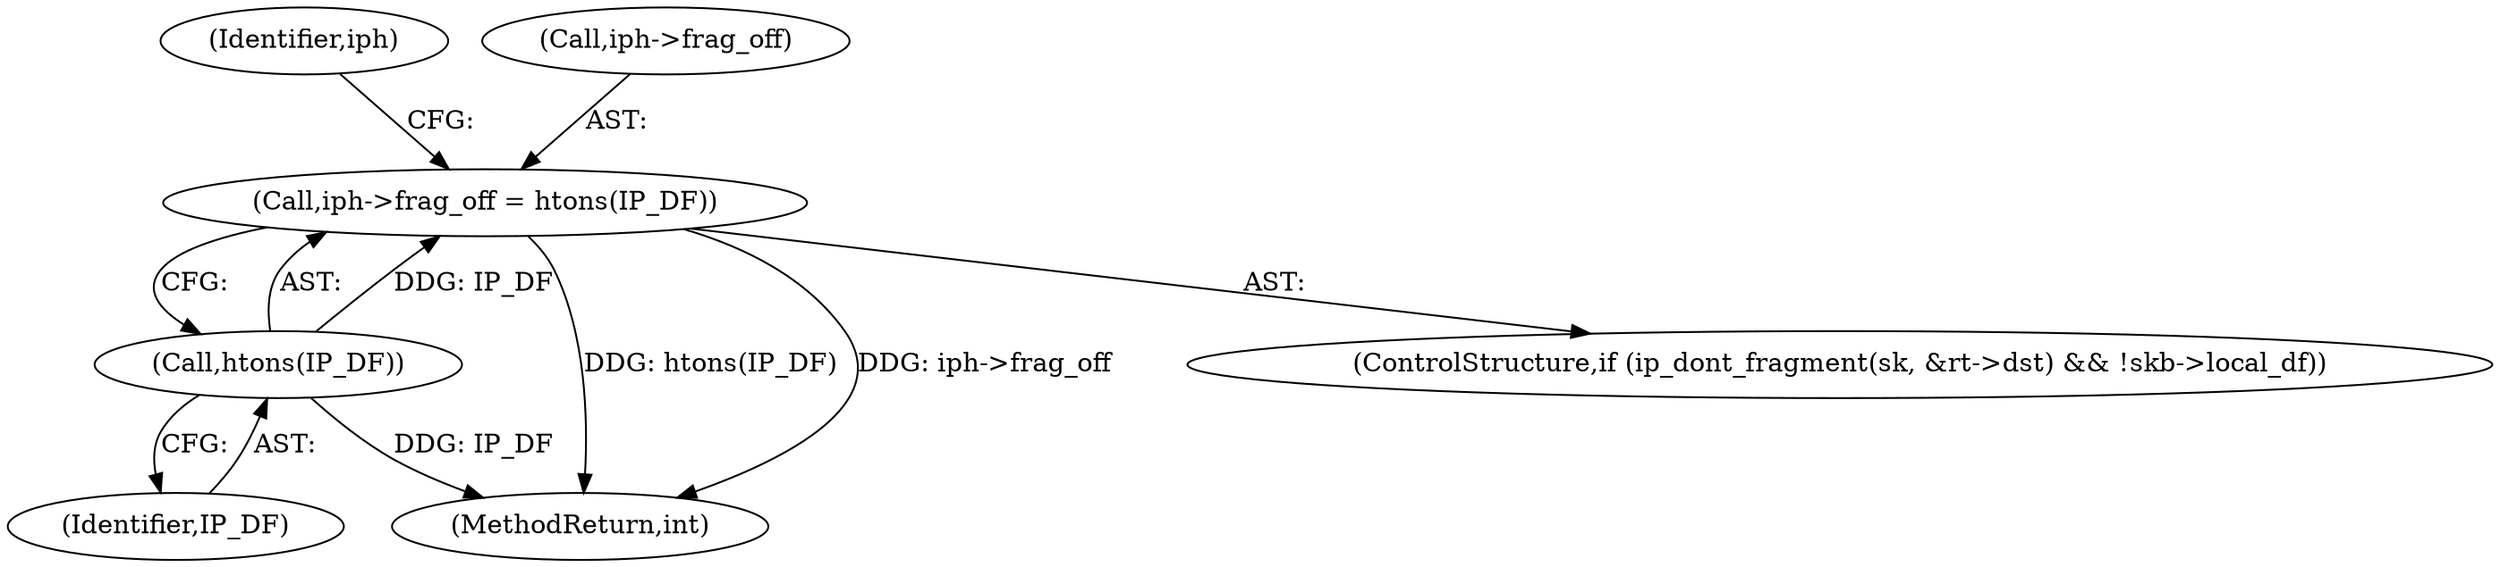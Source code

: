 digraph "0_linux_f6d8bd051c391c1c0458a30b2a7abcd939329259_22@pointer" {
"1000272" [label="(Call,iph->frag_off = htons(IP_DF))"];
"1000276" [label="(Call,htons(IP_DF))"];
"1000286" [label="(Identifier,iph)"];
"1000272" [label="(Call,iph->frag_off = htons(IP_DF))"];
"1000371" [label="(MethodReturn,int)"];
"1000276" [label="(Call,htons(IP_DF))"];
"1000277" [label="(Identifier,IP_DF)"];
"1000273" [label="(Call,iph->frag_off)"];
"1000260" [label="(ControlStructure,if (ip_dont_fragment(sk, &rt->dst) && !skb->local_df))"];
"1000272" -> "1000260"  [label="AST: "];
"1000272" -> "1000276"  [label="CFG: "];
"1000273" -> "1000272"  [label="AST: "];
"1000276" -> "1000272"  [label="AST: "];
"1000286" -> "1000272"  [label="CFG: "];
"1000272" -> "1000371"  [label="DDG: htons(IP_DF)"];
"1000272" -> "1000371"  [label="DDG: iph->frag_off"];
"1000276" -> "1000272"  [label="DDG: IP_DF"];
"1000276" -> "1000277"  [label="CFG: "];
"1000277" -> "1000276"  [label="AST: "];
"1000276" -> "1000371"  [label="DDG: IP_DF"];
}

